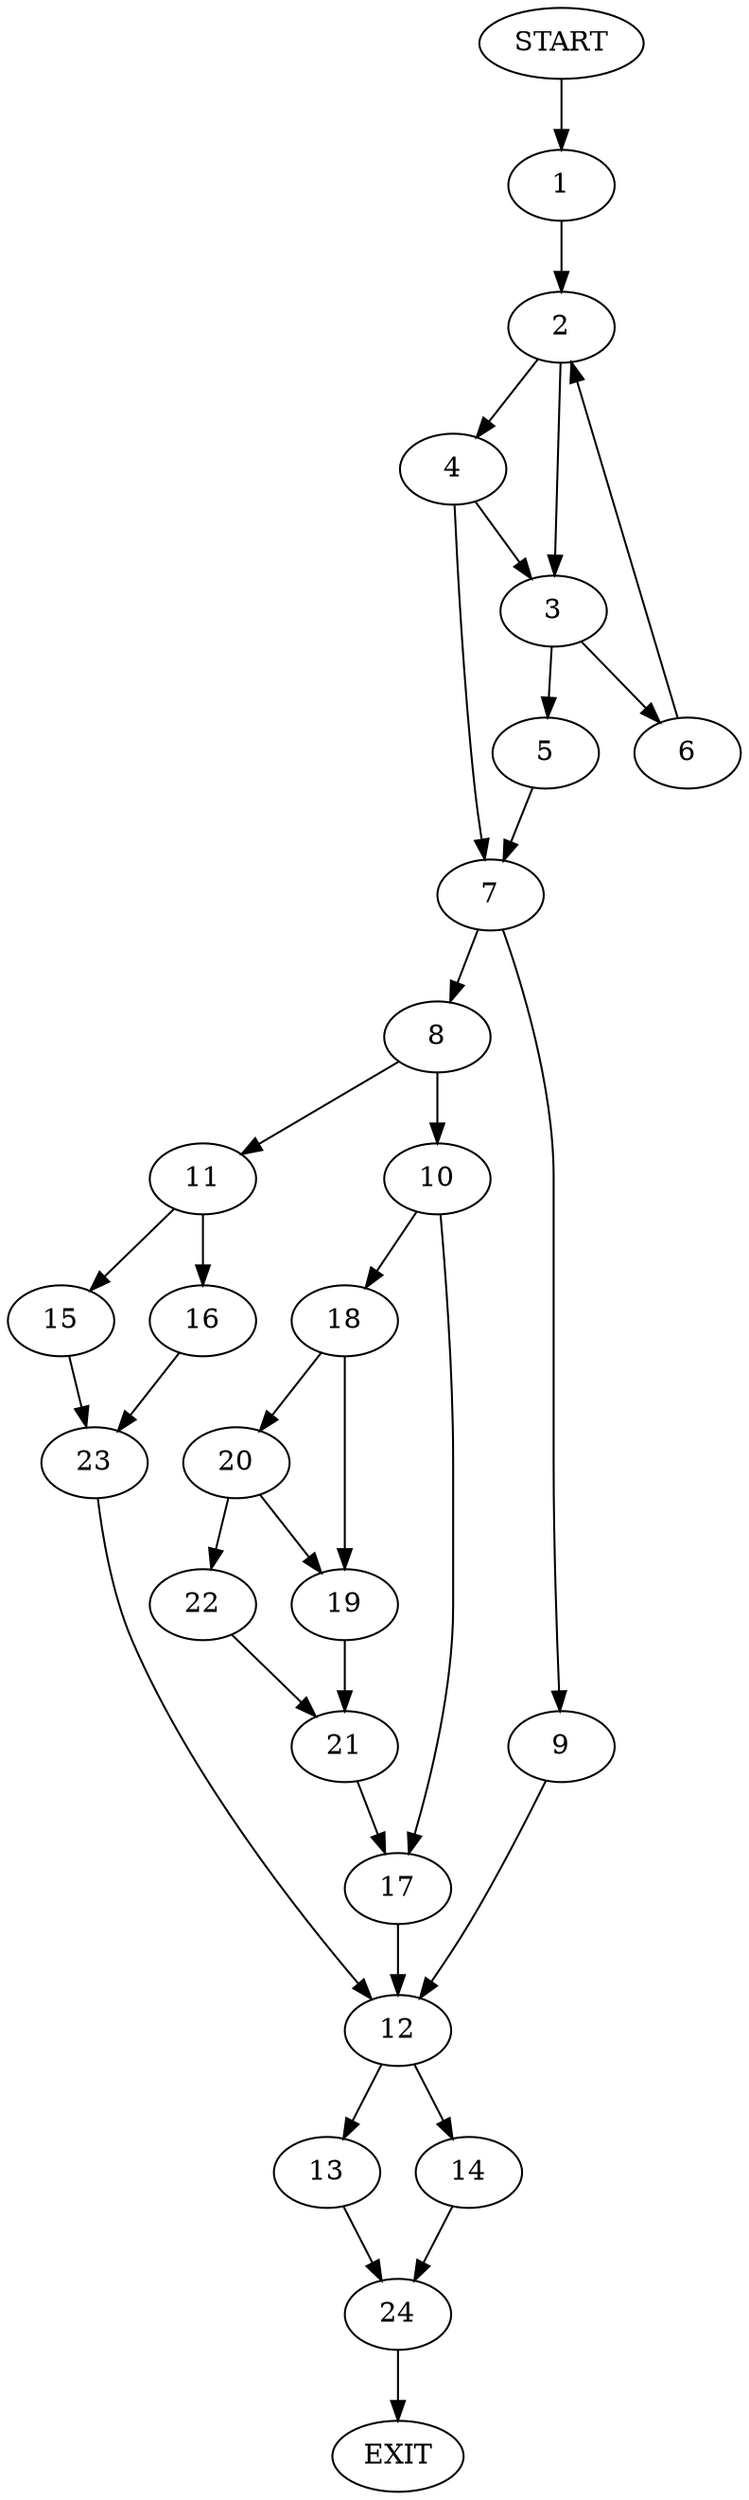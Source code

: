 digraph {
0 [label="START"];
1;
2;
3;
4;
5;
6;
7;
8;
9;
10;
11;
12;
13;
14;
15;
16;
17;
18;
19;
20;
21;
22;
23;
24;
25 [label="EXIT"];
0 -> 1;
1 -> 2;
2 -> 3;
2 -> 4;
3 -> 5;
3 -> 6;
4 -> 3;
4 -> 7;
7 -> 8;
7 -> 9;
5 -> 7;
6 -> 2;
8 -> 10;
8 -> 11;
9 -> 12;
12 -> 13;
12 -> 14;
11 -> 15;
11 -> 16;
10 -> 17;
10 -> 18;
18 -> 19;
18 -> 20;
17 -> 12;
19 -> 21;
20 -> 22;
20 -> 19;
22 -> 21;
21 -> 17;
15 -> 23;
16 -> 23;
23 -> 12;
14 -> 24;
13 -> 24;
24 -> 25;
}